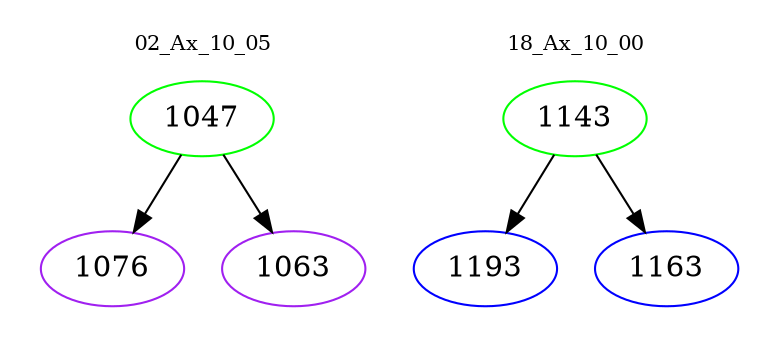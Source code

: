 digraph{
subgraph cluster_0 {
color = white
label = "02_Ax_10_05";
fontsize=10;
T0_1047 [label="1047", color="green"]
T0_1047 -> T0_1076 [color="black"]
T0_1076 [label="1076", color="purple"]
T0_1047 -> T0_1063 [color="black"]
T0_1063 [label="1063", color="purple"]
}
subgraph cluster_1 {
color = white
label = "18_Ax_10_00";
fontsize=10;
T1_1143 [label="1143", color="green"]
T1_1143 -> T1_1193 [color="black"]
T1_1193 [label="1193", color="blue"]
T1_1143 -> T1_1163 [color="black"]
T1_1163 [label="1163", color="blue"]
}
}
